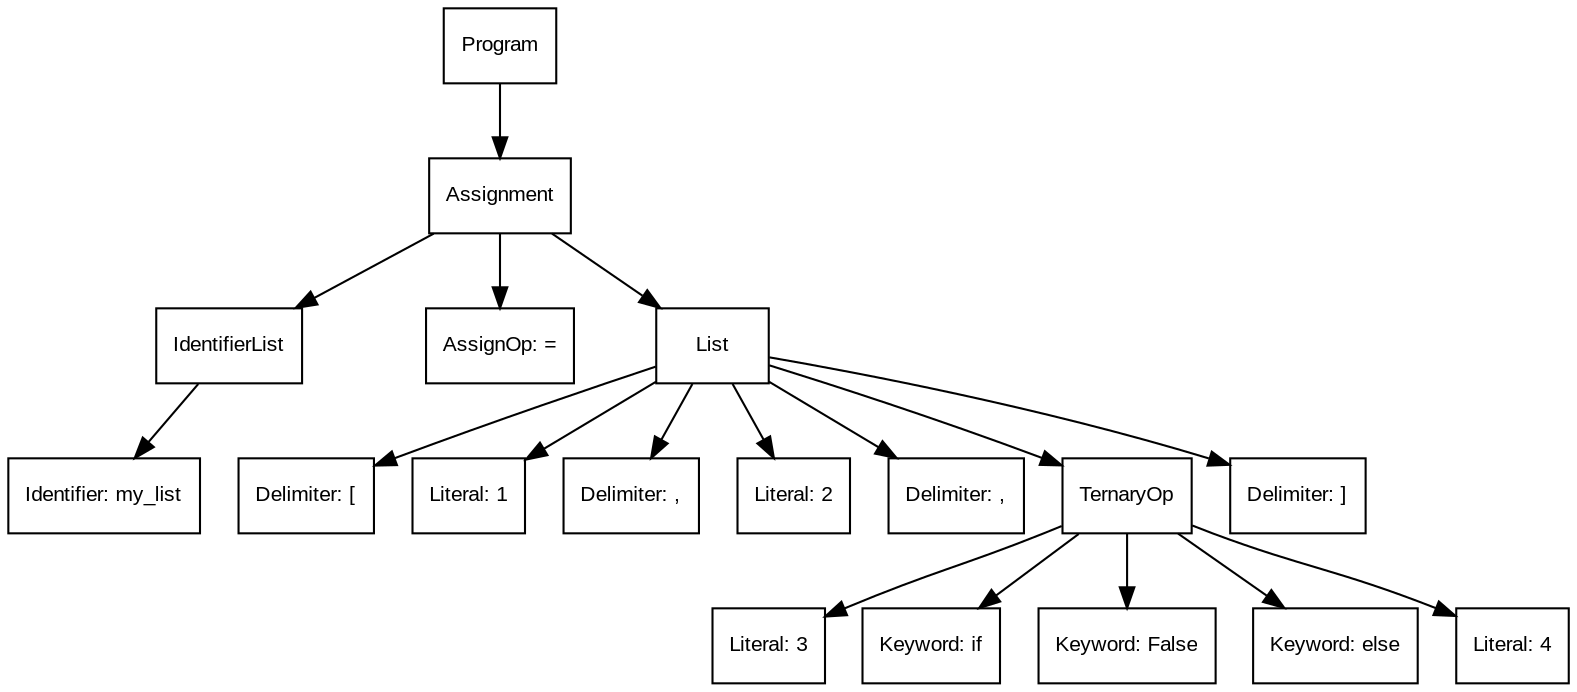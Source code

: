 digraph ParseTree {
  node [shape=box, fontname="Arial", fontsize=10];
  node0 [label="Program"];
  node1 [label="Assignment"];
  node2 [label="IdentifierList"];
  node3 [label="Identifier: my_list"];
  node2 -> node3;
  node1 -> node2;
  node4 [label="AssignOp: ="];
  node1 -> node4;
  node5 [label="List"];
  node6 [label="Delimiter: ["];
  node5 -> node6;
  node7 [label="Literal: 1"];
  node5 -> node7;
  node8 [label="Delimiter: ,"];
  node5 -> node8;
  node9 [label="Literal: 2"];
  node5 -> node9;
  node10 [label="Delimiter: ,"];
  node5 -> node10;
  node11 [label="TernaryOp"];
  node12 [label="Literal: 3"];
  node11 -> node12;
  node13 [label="Keyword: if"];
  node11 -> node13;
  node14 [label="Keyword: False"];
  node11 -> node14;
  node15 [label="Keyword: else"];
  node11 -> node15;
  node16 [label="Literal: 4"];
  node11 -> node16;
  node5 -> node11;
  node17 [label="Delimiter: ]"];
  node5 -> node17;
  node1 -> node5;
  node0 -> node1;
}
